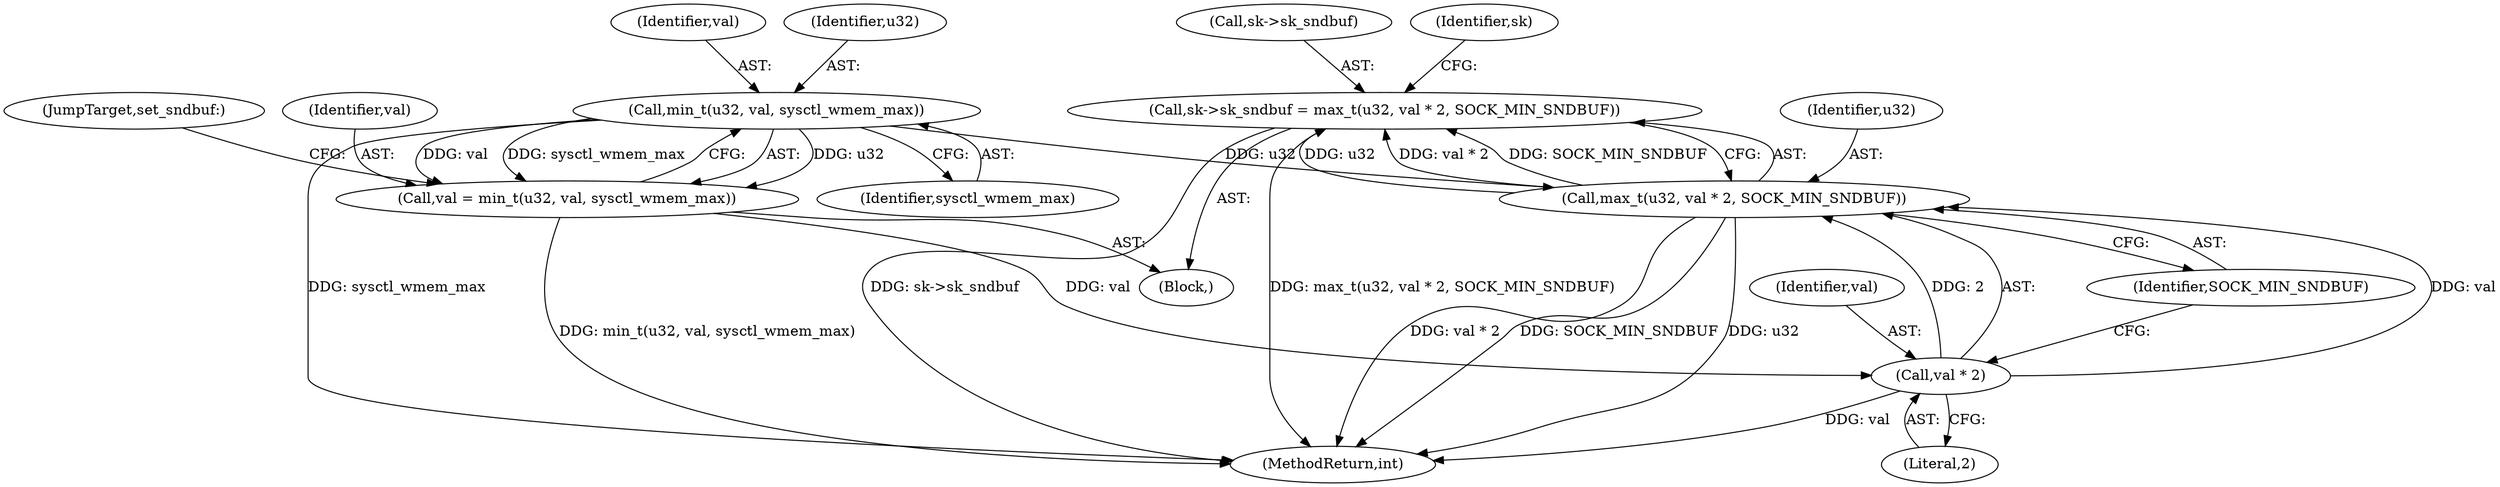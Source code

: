 digraph "0_linux_b98b0bc8c431e3ceb4b26b0dfc8db509518fb290@pointer" {
"1000232" [label="(Call,sk->sk_sndbuf = max_t(u32, val * 2, SOCK_MIN_SNDBUF))"];
"1000236" [label="(Call,max_t(u32, val * 2, SOCK_MIN_SNDBUF))"];
"1000222" [label="(Call,min_t(u32, val, sysctl_wmem_max))"];
"1000238" [label="(Call,val * 2)"];
"1000220" [label="(Call,val = min_t(u32, val, sysctl_wmem_max))"];
"1000224" [label="(Identifier,val)"];
"1000233" [label="(Call,sk->sk_sndbuf)"];
"1000238" [label="(Call,val * 2)"];
"1000237" [label="(Identifier,u32)"];
"1000241" [label="(Identifier,SOCK_MIN_SNDBUF)"];
"1000225" [label="(Identifier,sysctl_wmem_max)"];
"1000232" [label="(Call,sk->sk_sndbuf = max_t(u32, val * 2, SOCK_MIN_SNDBUF))"];
"1000226" [label="(JumpTarget,set_sndbuf:)"];
"1000240" [label="(Literal,2)"];
"1000243" [label="(Identifier,sk)"];
"1000890" [label="(MethodReturn,int)"];
"1000236" [label="(Call,max_t(u32, val * 2, SOCK_MIN_SNDBUF))"];
"1000223" [label="(Identifier,u32)"];
"1000221" [label="(Identifier,val)"];
"1000239" [label="(Identifier,val)"];
"1000220" [label="(Call,val = min_t(u32, val, sysctl_wmem_max))"];
"1000222" [label="(Call,min_t(u32, val, sysctl_wmem_max))"];
"1000163" [label="(Block,)"];
"1000232" -> "1000163"  [label="AST: "];
"1000232" -> "1000236"  [label="CFG: "];
"1000233" -> "1000232"  [label="AST: "];
"1000236" -> "1000232"  [label="AST: "];
"1000243" -> "1000232"  [label="CFG: "];
"1000232" -> "1000890"  [label="DDG: sk->sk_sndbuf"];
"1000232" -> "1000890"  [label="DDG: max_t(u32, val * 2, SOCK_MIN_SNDBUF)"];
"1000236" -> "1000232"  [label="DDG: u32"];
"1000236" -> "1000232"  [label="DDG: val * 2"];
"1000236" -> "1000232"  [label="DDG: SOCK_MIN_SNDBUF"];
"1000236" -> "1000241"  [label="CFG: "];
"1000237" -> "1000236"  [label="AST: "];
"1000238" -> "1000236"  [label="AST: "];
"1000241" -> "1000236"  [label="AST: "];
"1000236" -> "1000890"  [label="DDG: u32"];
"1000236" -> "1000890"  [label="DDG: val * 2"];
"1000236" -> "1000890"  [label="DDG: SOCK_MIN_SNDBUF"];
"1000222" -> "1000236"  [label="DDG: u32"];
"1000238" -> "1000236"  [label="DDG: val"];
"1000238" -> "1000236"  [label="DDG: 2"];
"1000222" -> "1000220"  [label="AST: "];
"1000222" -> "1000225"  [label="CFG: "];
"1000223" -> "1000222"  [label="AST: "];
"1000224" -> "1000222"  [label="AST: "];
"1000225" -> "1000222"  [label="AST: "];
"1000220" -> "1000222"  [label="CFG: "];
"1000222" -> "1000890"  [label="DDG: sysctl_wmem_max"];
"1000222" -> "1000220"  [label="DDG: u32"];
"1000222" -> "1000220"  [label="DDG: val"];
"1000222" -> "1000220"  [label="DDG: sysctl_wmem_max"];
"1000238" -> "1000240"  [label="CFG: "];
"1000239" -> "1000238"  [label="AST: "];
"1000240" -> "1000238"  [label="AST: "];
"1000241" -> "1000238"  [label="CFG: "];
"1000238" -> "1000890"  [label="DDG: val"];
"1000220" -> "1000238"  [label="DDG: val"];
"1000220" -> "1000163"  [label="AST: "];
"1000221" -> "1000220"  [label="AST: "];
"1000226" -> "1000220"  [label="CFG: "];
"1000220" -> "1000890"  [label="DDG: min_t(u32, val, sysctl_wmem_max)"];
}
